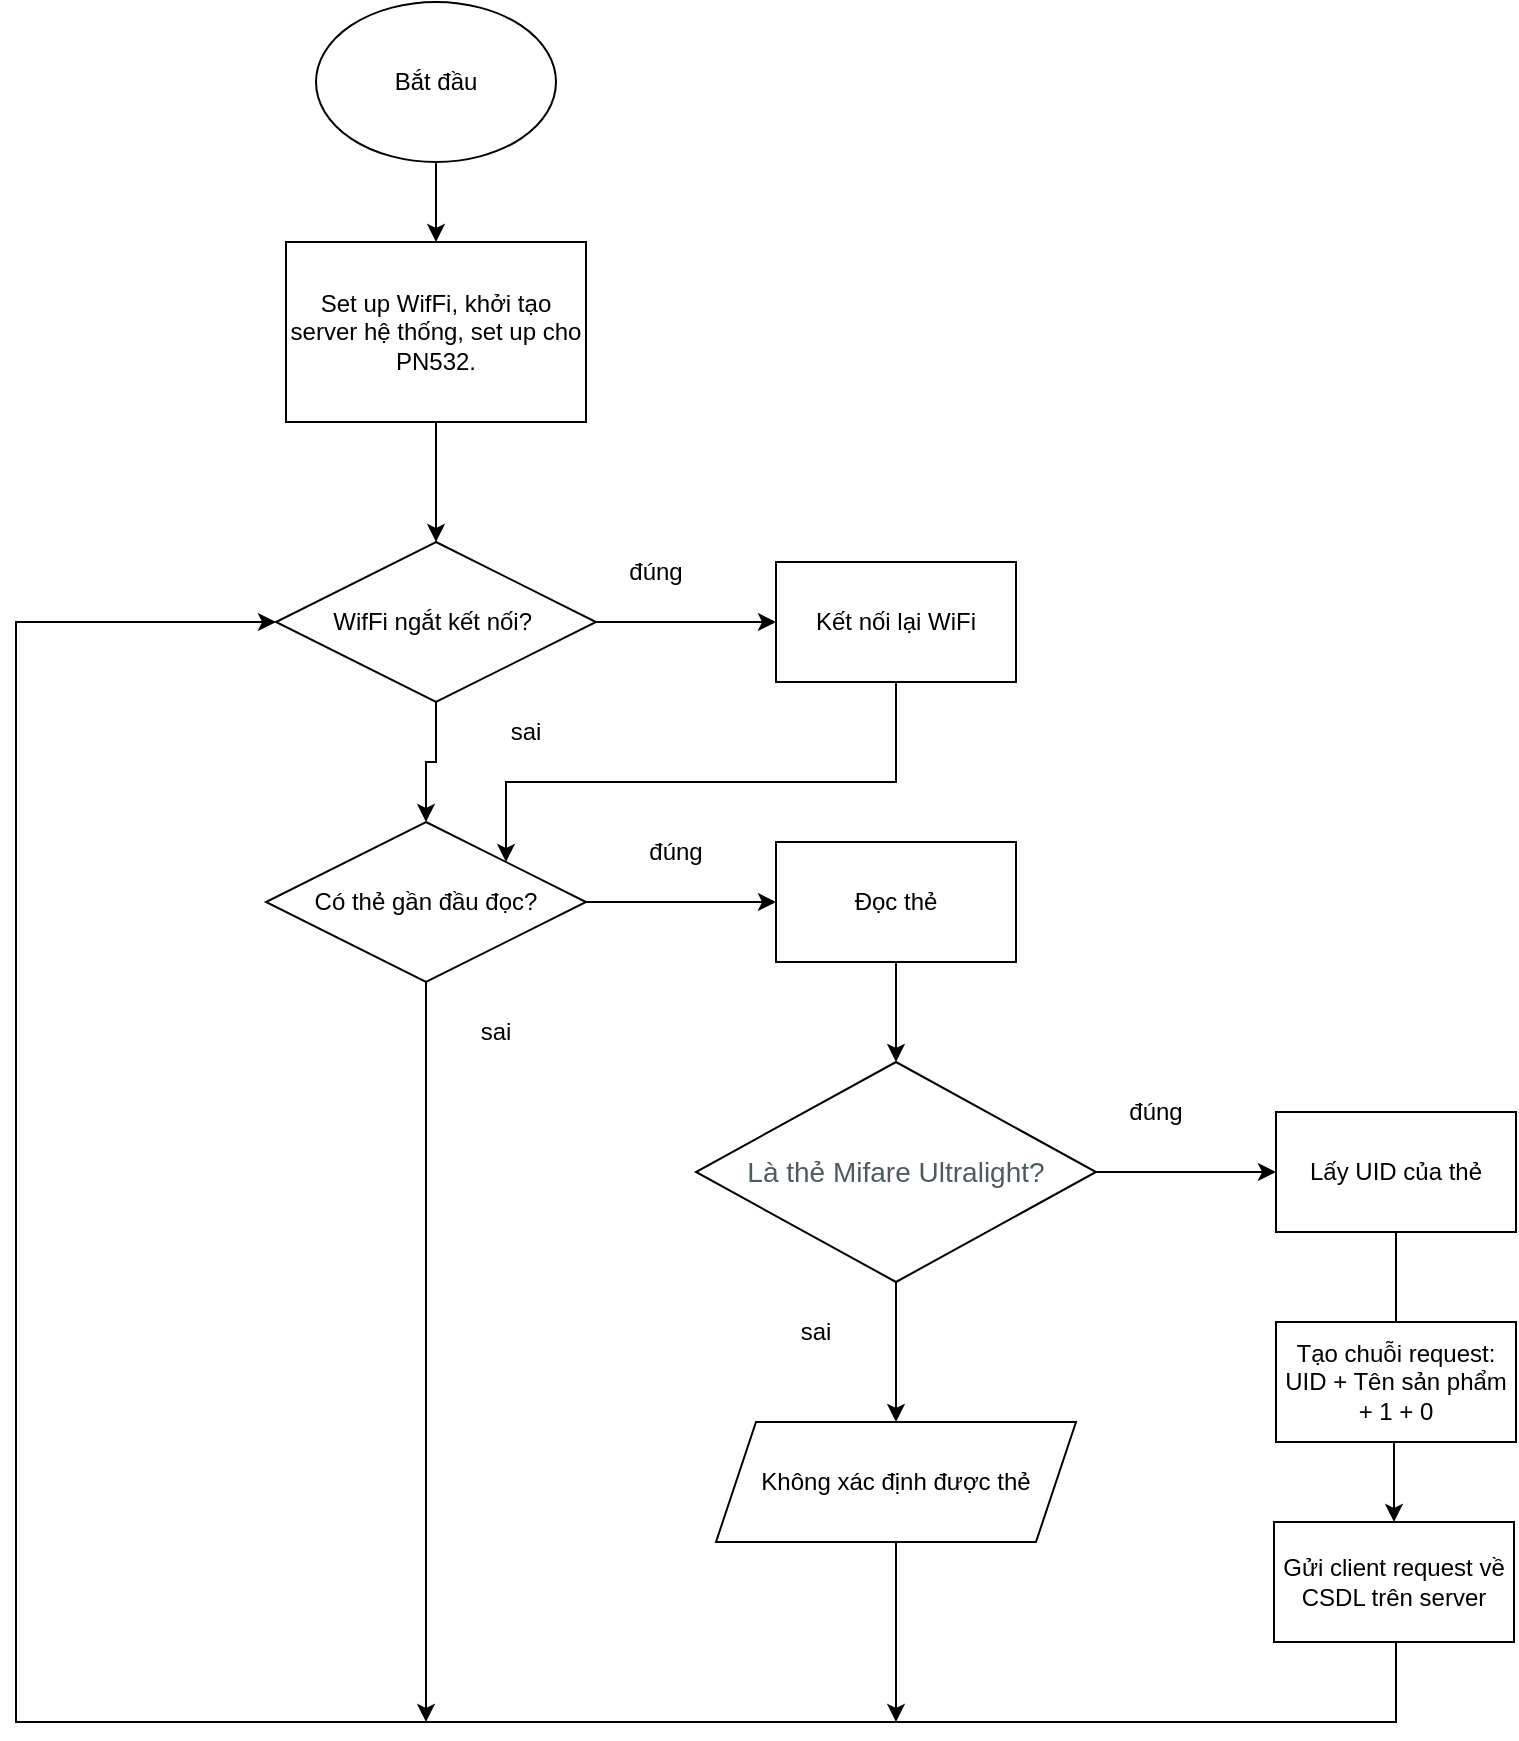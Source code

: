 <mxfile version="20.8.16" type="device"><diagram name="Page-1" id="L0gpkI68G0SGyRu1E38U"><mxGraphModel dx="721" dy="938" grid="1" gridSize="10" guides="1" tooltips="1" connect="1" arrows="1" fold="1" page="1" pageScale="1" pageWidth="850" pageHeight="1100" math="0" shadow="0"><root><mxCell id="0"/><mxCell id="1" parent="0"/><mxCell id="B9aTtaHxrTZd10vxu9uG-1" style="edgeStyle=orthogonalEdgeStyle;rounded=0;orthogonalLoop=1;jettySize=auto;html=1;entryX=0.5;entryY=0;entryDx=0;entryDy=0;fontFamily=Helvetica;" edge="1" parent="1" source="B9aTtaHxrTZd10vxu9uG-2" target="B9aTtaHxrTZd10vxu9uG-18"><mxGeometry relative="1" as="geometry"><mxPoint x="1252.5" y="220" as="targetPoint"/></mxGeometry></mxCell><mxCell id="B9aTtaHxrTZd10vxu9uG-2" value="Bắt đầu" style="ellipse;whiteSpace=wrap;html=1;" vertex="1" parent="1"><mxGeometry x="1330" y="120" width="120" height="80" as="geometry"/></mxCell><mxCell id="B9aTtaHxrTZd10vxu9uG-19" style="edgeStyle=orthogonalEdgeStyle;rounded=0;orthogonalLoop=1;jettySize=auto;html=1;entryX=0.5;entryY=0;entryDx=0;entryDy=0;" edge="1" parent="1" source="B9aTtaHxrTZd10vxu9uG-18" target="B9aTtaHxrTZd10vxu9uG-23"><mxGeometry relative="1" as="geometry"><mxPoint x="1387.5" y="380" as="targetPoint"/></mxGeometry></mxCell><mxCell id="B9aTtaHxrTZd10vxu9uG-18" value="Set up WifFi, khởi tạo server hệ thống, set up cho PN532." style="rounded=0;whiteSpace=wrap;html=1;" vertex="1" parent="1"><mxGeometry x="1315" y="240" width="150" height="90" as="geometry"/></mxCell><mxCell id="B9aTtaHxrTZd10vxu9uG-21" style="edgeStyle=orthogonalEdgeStyle;rounded=0;orthogonalLoop=1;jettySize=auto;html=1;entryX=0.5;entryY=0;entryDx=0;entryDy=0;fontFamily=Helvetica;" edge="1" parent="1" source="B9aTtaHxrTZd10vxu9uG-23" target="B9aTtaHxrTZd10vxu9uG-28"><mxGeometry relative="1" as="geometry"/></mxCell><mxCell id="B9aTtaHxrTZd10vxu9uG-22" style="edgeStyle=orthogonalEdgeStyle;rounded=0;orthogonalLoop=1;jettySize=auto;html=1;entryX=0;entryY=0.5;entryDx=0;entryDy=0;fontFamily=Helvetica;" edge="1" parent="1" source="B9aTtaHxrTZd10vxu9uG-23" target="B9aTtaHxrTZd10vxu9uG-25"><mxGeometry relative="1" as="geometry"/></mxCell><mxCell id="B9aTtaHxrTZd10vxu9uG-23" value="WifFi ngắt kết nối?&amp;nbsp;" style="rhombus;whiteSpace=wrap;html=1;" vertex="1" parent="1"><mxGeometry x="1310" y="390" width="160" height="80" as="geometry"/></mxCell><mxCell id="B9aTtaHxrTZd10vxu9uG-24" style="edgeStyle=orthogonalEdgeStyle;rounded=0;orthogonalLoop=1;jettySize=auto;html=1;entryX=1;entryY=0;entryDx=0;entryDy=0;fontFamily=Helvetica;" edge="1" parent="1" source="B9aTtaHxrTZd10vxu9uG-25" target="B9aTtaHxrTZd10vxu9uG-28"><mxGeometry relative="1" as="geometry"><Array as="points"><mxPoint x="1620" y="510"/><mxPoint x="1425" y="510"/></Array></mxGeometry></mxCell><mxCell id="B9aTtaHxrTZd10vxu9uG-25" value="Kết nối lại WiFi" style="rounded=0;whiteSpace=wrap;html=1;" vertex="1" parent="1"><mxGeometry x="1560" y="400" width="120" height="60" as="geometry"/></mxCell><mxCell id="B9aTtaHxrTZd10vxu9uG-26" style="edgeStyle=orthogonalEdgeStyle;rounded=0;orthogonalLoop=1;jettySize=auto;html=1;entryX=0;entryY=0.5;entryDx=0;entryDy=0;fontFamily=Helvetica;" edge="1" parent="1" source="B9aTtaHxrTZd10vxu9uG-28" target="B9aTtaHxrTZd10vxu9uG-30"><mxGeometry relative="1" as="geometry"/></mxCell><mxCell id="B9aTtaHxrTZd10vxu9uG-27" style="edgeStyle=orthogonalEdgeStyle;rounded=0;orthogonalLoop=1;jettySize=auto;html=1;fontFamily=Helvetica;" edge="1" parent="1" source="B9aTtaHxrTZd10vxu9uG-28"><mxGeometry relative="1" as="geometry"><mxPoint x="1385.0" y="980" as="targetPoint"/></mxGeometry></mxCell><mxCell id="B9aTtaHxrTZd10vxu9uG-28" value="Có thẻ gần đầu đọc?" style="rhombus;whiteSpace=wrap;html=1;" vertex="1" parent="1"><mxGeometry x="1305" y="530" width="160" height="80" as="geometry"/></mxCell><mxCell id="B9aTtaHxrTZd10vxu9uG-29" style="edgeStyle=orthogonalEdgeStyle;rounded=0;orthogonalLoop=1;jettySize=auto;html=1;entryX=0.5;entryY=0;entryDx=0;entryDy=0;fontFamily=Helvetica;" edge="1" parent="1" source="B9aTtaHxrTZd10vxu9uG-30" target="B9aTtaHxrTZd10vxu9uG-33"><mxGeometry relative="1" as="geometry"/></mxCell><mxCell id="B9aTtaHxrTZd10vxu9uG-30" value="Đọc thẻ" style="rounded=0;whiteSpace=wrap;html=1;" vertex="1" parent="1"><mxGeometry x="1560" y="540" width="120" height="60" as="geometry"/></mxCell><mxCell id="B9aTtaHxrTZd10vxu9uG-31" style="edgeStyle=orthogonalEdgeStyle;rounded=0;orthogonalLoop=1;jettySize=auto;html=1;entryX=0;entryY=0.5;entryDx=0;entryDy=0;fontFamily=Helvetica;" edge="1" parent="1" source="B9aTtaHxrTZd10vxu9uG-33" target="B9aTtaHxrTZd10vxu9uG-35"><mxGeometry relative="1" as="geometry"/></mxCell><mxCell id="B9aTtaHxrTZd10vxu9uG-32" style="edgeStyle=orthogonalEdgeStyle;rounded=0;orthogonalLoop=1;jettySize=auto;html=1;fontFamily=Helvetica;" edge="1" parent="1" source="B9aTtaHxrTZd10vxu9uG-33" target="B9aTtaHxrTZd10vxu9uG-39"><mxGeometry relative="1" as="geometry"/></mxCell><mxCell id="B9aTtaHxrTZd10vxu9uG-33" value="&lt;div style=&quot;color: rgb(78, 91, 97); background-color: rgb(255, 255, 255); font-size: 14px; line-height: 19px;&quot;&gt;Là thẻ Mifare Ultralight?&lt;/div&gt;" style="rhombus;whiteSpace=wrap;html=1;" vertex="1" parent="1"><mxGeometry x="1520" y="650" width="200" height="110" as="geometry"/></mxCell><mxCell id="B9aTtaHxrTZd10vxu9uG-34" style="edgeStyle=orthogonalEdgeStyle;rounded=0;orthogonalLoop=1;jettySize=auto;html=1;entryX=0.5;entryY=0;entryDx=0;entryDy=0;fontFamily=Helvetica;" edge="1" parent="1" source="B9aTtaHxrTZd10vxu9uG-35" target="B9aTtaHxrTZd10vxu9uG-37"><mxGeometry relative="1" as="geometry"/></mxCell><mxCell id="B9aTtaHxrTZd10vxu9uG-35" value="Lấy UID của thẻ" style="rounded=0;whiteSpace=wrap;html=1;fontFamily=Helvetica;" vertex="1" parent="1"><mxGeometry x="1810" y="675" width="120" height="60" as="geometry"/></mxCell><mxCell id="B9aTtaHxrTZd10vxu9uG-36" style="edgeStyle=orthogonalEdgeStyle;rounded=0;orthogonalLoop=1;jettySize=auto;html=1;fontFamily=Helvetica;entryX=0;entryY=0.5;entryDx=0;entryDy=0;" edge="1" parent="1" source="B9aTtaHxrTZd10vxu9uG-37" target="B9aTtaHxrTZd10vxu9uG-23"><mxGeometry relative="1" as="geometry"><mxPoint x="1210" y="420" as="targetPoint"/><Array as="points"><mxPoint x="1870" y="980"/><mxPoint x="1180" y="980"/><mxPoint x="1180" y="430"/></Array></mxGeometry></mxCell><mxCell id="B9aTtaHxrTZd10vxu9uG-37" value="Gửi client request về CSDL trên server" style="rounded=0;whiteSpace=wrap;html=1;fontFamily=Helvetica;" vertex="1" parent="1"><mxGeometry x="1809" y="880" width="120" height="60" as="geometry"/></mxCell><mxCell id="B9aTtaHxrTZd10vxu9uG-38" style="edgeStyle=orthogonalEdgeStyle;rounded=0;orthogonalLoop=1;jettySize=auto;html=1;fontFamily=Helvetica;" edge="1" parent="1" source="B9aTtaHxrTZd10vxu9uG-39"><mxGeometry relative="1" as="geometry"><mxPoint x="1620.0" y="980" as="targetPoint"/></mxGeometry></mxCell><mxCell id="B9aTtaHxrTZd10vxu9uG-39" value="Không xác định được thẻ" style="shape=parallelogram;perimeter=parallelogramPerimeter;whiteSpace=wrap;html=1;fixedSize=1;fontFamily=Helvetica;" vertex="1" parent="1"><mxGeometry x="1530" y="830" width="180" height="60" as="geometry"/></mxCell><mxCell id="B9aTtaHxrTZd10vxu9uG-40" value="sai" style="text;html=1;strokeColor=none;fillColor=none;align=center;verticalAlign=middle;whiteSpace=wrap;rounded=0;fontFamily=Helvetica;" vertex="1" parent="1"><mxGeometry x="1405" y="470" width="60" height="30" as="geometry"/></mxCell><mxCell id="B9aTtaHxrTZd10vxu9uG-41" value="đúng" style="text;html=1;strokeColor=none;fillColor=none;align=center;verticalAlign=middle;whiteSpace=wrap;rounded=0;fontFamily=Helvetica;" vertex="1" parent="1"><mxGeometry x="1470" y="390" width="60" height="30" as="geometry"/></mxCell><mxCell id="B9aTtaHxrTZd10vxu9uG-42" value="sai" style="text;html=1;strokeColor=none;fillColor=none;align=center;verticalAlign=middle;whiteSpace=wrap;rounded=0;fontFamily=Helvetica;" vertex="1" parent="1"><mxGeometry x="1550" y="770" width="60" height="30" as="geometry"/></mxCell><mxCell id="B9aTtaHxrTZd10vxu9uG-43" value="đúng" style="text;html=1;strokeColor=none;fillColor=none;align=center;verticalAlign=middle;whiteSpace=wrap;rounded=0;fontFamily=Helvetica;" vertex="1" parent="1"><mxGeometry x="1720" y="660" width="60" height="30" as="geometry"/></mxCell><mxCell id="B9aTtaHxrTZd10vxu9uG-44" value="đúng" style="text;html=1;strokeColor=none;fillColor=none;align=center;verticalAlign=middle;whiteSpace=wrap;rounded=0;fontFamily=Helvetica;" vertex="1" parent="1"><mxGeometry x="1480" y="530" width="60" height="30" as="geometry"/></mxCell><mxCell id="B9aTtaHxrTZd10vxu9uG-45" value="sai" style="text;html=1;strokeColor=none;fillColor=none;align=center;verticalAlign=middle;whiteSpace=wrap;rounded=0;fontFamily=Helvetica;" vertex="1" parent="1"><mxGeometry x="1390" y="620" width="60" height="30" as="geometry"/></mxCell><mxCell id="B9aTtaHxrTZd10vxu9uG-46" value="Tạo chuỗi request: UID + Tên sản phẩm + 1 + 0" style="rounded=0;whiteSpace=wrap;html=1;fontFamily=Helvetica;" vertex="1" parent="1"><mxGeometry x="1810" y="780" width="120" height="60" as="geometry"/></mxCell></root></mxGraphModel></diagram></mxfile>